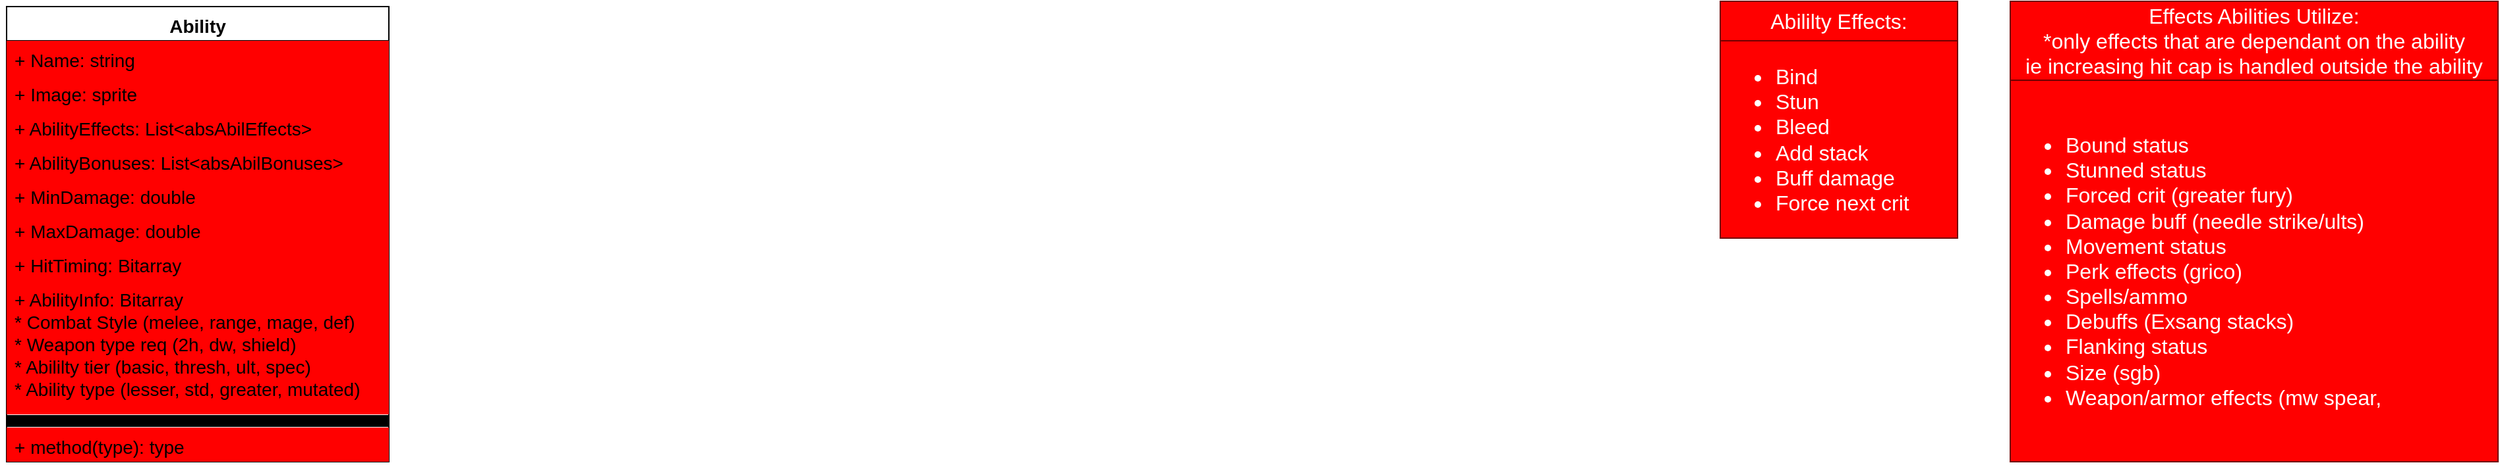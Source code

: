 <mxfile version="20.8.16" type="device" pages="2"><diagram id="1seZpLcRHK3LadV4a5gF" name="Class Diagram for Abilities"><mxGraphModel dx="2924" dy="2305" grid="1" gridSize="10" guides="1" tooltips="1" connect="1" arrows="1" fold="1" page="1" pageScale="1" pageWidth="850" pageHeight="1100" background="none" math="0" shadow="0"><root><mxCell id="0"/><mxCell id="1" parent="0"/><mxCell id="zTUHkSW3soWoZ30ZzdtU-16" value="Ability" style="swimlane;fontStyle=1;align=center;verticalAlign=top;childLayout=stackLayout;horizontal=1;startSize=26;horizontalStack=0;resizeParent=1;resizeParentMax=0;resizeLast=0;collapsible=1;marginBottom=0;labelBackgroundColor=default;backgroundOutline=0;swimlaneLine=1;glass=0;strokeColor=default;strokeWidth=1;fontSize=14;" parent="1" vertex="1"><mxGeometry x="-480" y="-266" width="290" height="346" as="geometry"/></mxCell><mxCell id="zTUHkSW3soWoZ30ZzdtU-31" value="+ Name: string" style="text;strokeColor=none;fillColor=#ff0000;align=left;verticalAlign=top;spacingLeft=4;spacingRight=4;overflow=hidden;rotatable=0;points=[[0,0.5],[1,0.5]];portConstraint=eastwest;fontSize=14;" parent="zTUHkSW3soWoZ30ZzdtU-16" vertex="1"><mxGeometry y="26" width="290" height="26" as="geometry"/></mxCell><mxCell id="zTUHkSW3soWoZ30ZzdtU-30" value="+ Image: sprite" style="text;strokeColor=none;fillColor=#ff0000;align=left;verticalAlign=top;spacingLeft=4;spacingRight=4;overflow=hidden;rotatable=0;points=[[0,0.5],[1,0.5]];portConstraint=eastwest;fontSize=14;" parent="zTUHkSW3soWoZ30ZzdtU-16" vertex="1"><mxGeometry y="52" width="290" height="26" as="geometry"/></mxCell><mxCell id="zTUHkSW3soWoZ30ZzdtU-29" value="+ AbilityEffects: List&lt;absAbilEffects&gt;" style="text;strokeColor=none;fillColor=#ff0000;align=left;verticalAlign=top;spacingLeft=4;spacingRight=4;overflow=hidden;rotatable=0;points=[[0,0.5],[1,0.5]];portConstraint=eastwest;fontSize=14;" parent="zTUHkSW3soWoZ30ZzdtU-16" vertex="1"><mxGeometry y="78" width="290" height="26" as="geometry"/></mxCell><mxCell id="zTUHkSW3soWoZ30ZzdtU-28" value="+ AbilityBonuses: List&lt;absAbilBonuses&gt;" style="text;strokeColor=none;fillColor=#ff0000;align=left;verticalAlign=top;spacingLeft=4;spacingRight=4;overflow=hidden;rotatable=0;points=[[0,0.5],[1,0.5]];portConstraint=eastwest;fontSize=14;" parent="zTUHkSW3soWoZ30ZzdtU-16" vertex="1"><mxGeometry y="104" width="290" height="26" as="geometry"/></mxCell><mxCell id="zTUHkSW3soWoZ30ZzdtU-27" value="+ MinDamage: double" style="text;strokeColor=none;fillColor=#ff0000;align=left;verticalAlign=top;spacingLeft=4;spacingRight=4;overflow=hidden;rotatable=0;points=[[0,0.5],[1,0.5]];portConstraint=eastwest;fontSize=14;" parent="zTUHkSW3soWoZ30ZzdtU-16" vertex="1"><mxGeometry y="130" width="290" height="26" as="geometry"/></mxCell><mxCell id="zTUHkSW3soWoZ30ZzdtU-32" value="+ MaxDamage: double" style="text;strokeColor=none;fillColor=#ff0000;align=left;verticalAlign=top;spacingLeft=4;spacingRight=4;overflow=hidden;rotatable=0;points=[[0,0.5],[1,0.5]];portConstraint=eastwest;fontSize=14;" parent="zTUHkSW3soWoZ30ZzdtU-16" vertex="1"><mxGeometry y="156" width="290" height="26" as="geometry"/></mxCell><mxCell id="zTUHkSW3soWoZ30ZzdtU-26" value="+ HitTiming: Bitarray" style="text;strokeColor=none;fillColor=#ff0000;align=left;verticalAlign=top;spacingLeft=4;spacingRight=4;overflow=hidden;rotatable=0;points=[[0,0.5],[1,0.5]];portConstraint=eastwest;fontSize=14;" parent="zTUHkSW3soWoZ30ZzdtU-16" vertex="1"><mxGeometry y="182" width="290" height="26" as="geometry"/></mxCell><mxCell id="zTUHkSW3soWoZ30ZzdtU-24" value="+ AbilityInfo: Bitarray&#10;* Combat Style (melee, range, mage, def)&#10;* Weapon type req (2h, dw, shield)&#10;* Abililty tier (basic, thresh, ult, spec)&#10;* Ability type (lesser, std, greater, mutated)" style="text;strokeColor=none;fillColor=#ff0000;align=left;verticalAlign=top;spacingLeft=4;spacingRight=4;overflow=hidden;rotatable=0;points=[[0,0.5],[1,0.5]];portConstraint=eastwest;fontSize=14;" parent="zTUHkSW3soWoZ30ZzdtU-16" vertex="1"><mxGeometry y="208" width="290" height="102" as="geometry"/></mxCell><mxCell id="zTUHkSW3soWoZ30ZzdtU-18" value="" style="line;strokeWidth=9;fillColor=#000000;align=left;verticalAlign=middle;spacingTop=-1;spacingLeft=3;spacingRight=3;rotatable=0;labelPosition=right;points=[];portConstraint=eastwest;strokeColor=#000000;shadow=0;gradientColor=none;labelBackgroundColor=default;fontColor=default;fillStyle=auto;fontSize=14;" parent="zTUHkSW3soWoZ30ZzdtU-16" vertex="1"><mxGeometry y="310" width="290" height="10" as="geometry"/></mxCell><mxCell id="zTUHkSW3soWoZ30ZzdtU-19" value="+ method(type): type" style="text;strokeColor=none;fillColor=#ff0000;align=left;verticalAlign=top;spacingLeft=4;spacingRight=4;overflow=hidden;rotatable=0;points=[[0,0.5],[1,0.5]];portConstraint=eastwest;fontSize=14;" parent="zTUHkSW3soWoZ30ZzdtU-16" vertex="1"><mxGeometry y="320" width="290" height="26" as="geometry"/></mxCell><mxCell id="EkNmPgOZdJkQ0faCnVu_-1" value="Abililty Effects:" style="text;html=1;strokeColor=#6F0000;fillColor=#FF0000;align=center;verticalAlign=middle;whiteSpace=wrap;rounded=0;labelBackgroundColor=#ff0000;fontColor=#FFFFFF;fontSize=16;gradientColor=none;" vertex="1" parent="1"><mxGeometry x="820" y="-270" width="180" height="30" as="geometry"/></mxCell><mxCell id="EkNmPgOZdJkQ0faCnVu_-2" value="&lt;ul&gt;&lt;li&gt;Bind&lt;/li&gt;&lt;li&gt;Stun&lt;/li&gt;&lt;li&gt;Bleed&lt;/li&gt;&lt;li&gt;Add stack&lt;/li&gt;&lt;li&gt;Buff damage&lt;/li&gt;&lt;li&gt;Force next crit&lt;/li&gt;&lt;/ul&gt;" style="text;html=1;strokeColor=#6F0000;fillColor=#FF0000;align=left;verticalAlign=middle;whiteSpace=wrap;rounded=0;labelBackgroundColor=#ff0000;fontColor=#FFFFFF;fontSize=16;gradientColor=none;" vertex="1" parent="1"><mxGeometry x="820" y="-240" width="180" height="150" as="geometry"/></mxCell><mxCell id="EkNmPgOZdJkQ0faCnVu_-3" value="Effects Abilities Utilize:&lt;br&gt;*only effects that are dependant on the ability&lt;br&gt;ie increasing hit cap is handled outside the ability" style="text;html=1;strokeColor=#6F0000;fillColor=#FF0000;align=center;verticalAlign=middle;whiteSpace=wrap;rounded=0;labelBackgroundColor=#ff0000;fontColor=#FFFFFF;fontSize=16;gradientColor=none;" vertex="1" parent="1"><mxGeometry x="1040" y="-270" width="370" height="60" as="geometry"/></mxCell><mxCell id="EkNmPgOZdJkQ0faCnVu_-4" value="&lt;ul&gt;&lt;li&gt;Bound status&lt;/li&gt;&lt;li&gt;Stunned status&amp;nbsp;&lt;/li&gt;&lt;li&gt;Forced crit (greater fury)&lt;/li&gt;&lt;li&gt;Damage buff (needle strike/ults)&lt;/li&gt;&lt;li&gt;Movement status&lt;/li&gt;&lt;li&gt;Perk effects (grico)&lt;/li&gt;&lt;li&gt;Spells/ammo&lt;/li&gt;&lt;li&gt;Debuffs (Exsang stacks)&lt;/li&gt;&lt;li&gt;Flanking status&lt;/li&gt;&lt;li&gt;Size (sgb)&lt;/li&gt;&lt;li&gt;Weapon/armor effects (mw spear,&amp;nbsp;&lt;/li&gt;&lt;/ul&gt;" style="text;html=1;strokeColor=#6F0000;fillColor=#FF0000;align=left;verticalAlign=middle;whiteSpace=wrap;rounded=0;labelBackgroundColor=#ff0000;fontColor=#FFFFFF;fontSize=16;gradientColor=none;" vertex="1" parent="1"><mxGeometry x="1040" y="-210" width="370" height="290" as="geometry"/></mxCell></root></mxGraphModel></diagram><diagram id="keL5FGAjD0OE2LJ5o2c3" name="Other Class Diagrams"><mxGraphModel dx="2074" dy="1205" grid="1" gridSize="10" guides="1" tooltips="1" connect="1" arrows="1" fold="1" page="1" pageScale="1" pageWidth="850" pageHeight="1100" math="0" shadow="0"><root><mxCell id="0"/><mxCell id="1" parent="0"/><mxCell id="91eh3gxoGxDO5ZXyWAxO-1" value="Player" style="swimlane;fontStyle=1;align=center;verticalAlign=top;childLayout=stackLayout;horizontal=1;startSize=26;horizontalStack=0;resizeParent=1;resizeParentMax=0;resizeLast=0;collapsible=1;marginBottom=0;labelBackgroundColor=default;backgroundOutline=0;swimlaneLine=1;glass=0;strokeColor=default;strokeWidth=1;" parent="1" vertex="1"><mxGeometry x="1130" y="510" width="190" height="114" as="geometry"/></mxCell><mxCell id="91eh3gxoGxDO5ZXyWAxO-2" value="+ usableAbilities: List&lt;Ability&gt;&#10;" style="text;strokeColor=none;fillColor=#ff0000;align=left;verticalAlign=top;spacingLeft=4;spacingRight=4;overflow=hidden;rotatable=0;points=[[0,0.5],[1,0.5]];portConstraint=eastwest;" parent="91eh3gxoGxDO5ZXyWAxO-1" vertex="1"><mxGeometry y="26" width="190" height="26" as="geometry"/></mxCell><mxCell id="91eh3gxoGxDO5ZXyWAxO-3" value="" style="line;strokeWidth=9;fillColor=#000000;align=left;verticalAlign=middle;spacingTop=-1;spacingLeft=3;spacingRight=3;rotatable=0;labelPosition=right;points=[];portConstraint=eastwest;strokeColor=#000000;shadow=0;gradientColor=none;labelBackgroundColor=default;fontColor=default;fillStyle=auto;" parent="91eh3gxoGxDO5ZXyWAxO-1" vertex="1"><mxGeometry y="52" width="190" height="10" as="geometry"/></mxCell><mxCell id="91eh3gxoGxDO5ZXyWAxO-4" value="+ method(type): type" style="text;strokeColor=none;fillColor=#ff0000;align=left;verticalAlign=top;spacingLeft=4;spacingRight=4;overflow=hidden;rotatable=0;points=[[0,0.5],[1,0.5]];portConstraint=eastwest;" parent="91eh3gxoGxDO5ZXyWAxO-1" vertex="1"><mxGeometry y="62" width="190" height="26" as="geometry"/></mxCell><mxCell id="91eh3gxoGxDO5ZXyWAxO-10" value="+ Attack(Target): AttackResult" style="text;strokeColor=none;fillColor=#ff0000;align=left;verticalAlign=top;spacingLeft=4;spacingRight=4;overflow=hidden;rotatable=0;points=[[0,0.5],[1,0.5]];portConstraint=eastwest;" parent="91eh3gxoGxDO5ZXyWAxO-1" vertex="1"><mxGeometry y="88" width="190" height="26" as="geometry"/></mxCell><mxCell id="91eh3gxoGxDO5ZXyWAxO-11" value="Target" style="swimlane;fontStyle=1;align=center;verticalAlign=top;childLayout=stackLayout;horizontal=1;startSize=26;horizontalStack=0;resizeParent=1;resizeParentMax=0;resizeLast=0;collapsible=1;marginBottom=0;labelBackgroundColor=default;backgroundOutline=0;swimlaneLine=1;glass=0;strokeColor=default;strokeWidth=1;" parent="1" vertex="1"><mxGeometry x="1140" y="720" width="190" height="88" as="geometry"/></mxCell><mxCell id="91eh3gxoGxDO5ZXyWAxO-12" value="+ field: type" style="text;strokeColor=none;fillColor=#ff0000;align=left;verticalAlign=top;spacingLeft=4;spacingRight=4;overflow=hidden;rotatable=0;points=[[0,0.5],[1,0.5]];portConstraint=eastwest;" parent="91eh3gxoGxDO5ZXyWAxO-11" vertex="1"><mxGeometry y="26" width="190" height="26" as="geometry"/></mxCell><mxCell id="91eh3gxoGxDO5ZXyWAxO-13" value="" style="line;strokeWidth=9;fillColor=#000000;align=left;verticalAlign=middle;spacingTop=-1;spacingLeft=3;spacingRight=3;rotatable=0;labelPosition=right;points=[];portConstraint=eastwest;strokeColor=#000000;shadow=0;gradientColor=none;labelBackgroundColor=default;fontColor=default;fillStyle=auto;" parent="91eh3gxoGxDO5ZXyWAxO-11" vertex="1"><mxGeometry y="52" width="190" height="10" as="geometry"/></mxCell><mxCell id="91eh3gxoGxDO5ZXyWAxO-14" value="+ method(type): type" style="text;strokeColor=none;fillColor=#ff0000;align=left;verticalAlign=top;spacingLeft=4;spacingRight=4;overflow=hidden;rotatable=0;points=[[0,0.5],[1,0.5]];portConstraint=eastwest;" parent="91eh3gxoGxDO5ZXyWAxO-11" vertex="1"><mxGeometry y="62" width="190" height="26" as="geometry"/></mxCell><mxCell id="91eh3gxoGxDO5ZXyWAxO-15" value="AttackResult" style="swimlane;fontStyle=1;align=center;verticalAlign=top;childLayout=stackLayout;horizontal=1;startSize=26;horizontalStack=0;resizeParent=1;resizeParentMax=0;resizeLast=0;collapsible=1;marginBottom=0;labelBackgroundColor=default;backgroundOutline=0;swimlaneLine=1;glass=0;strokeColor=default;strokeWidth=1;" parent="1" vertex="1"><mxGeometry x="890" y="500" width="160" height="114" as="geometry"/></mxCell><mxCell id="91eh3gxoGxDO5ZXyWAxO-16" value="+ minDamage: int" style="text;strokeColor=none;fillColor=#ff0000;align=left;verticalAlign=top;spacingLeft=4;spacingRight=4;overflow=hidden;rotatable=0;points=[[0,0.5],[1,0.5]];portConstraint=eastwest;" parent="91eh3gxoGxDO5ZXyWAxO-15" vertex="1"><mxGeometry y="26" width="160" height="26" as="geometry"/></mxCell><mxCell id="91eh3gxoGxDO5ZXyWAxO-19" value="+ maxDamage: int" style="text;strokeColor=none;fillColor=#ff0000;align=left;verticalAlign=top;spacingLeft=4;spacingRight=4;overflow=hidden;rotatable=0;points=[[0,0.5],[1,0.5]];portConstraint=eastwest;" parent="91eh3gxoGxDO5ZXyWAxO-15" vertex="1"><mxGeometry y="52" width="160" height="26" as="geometry"/></mxCell><mxCell id="91eh3gxoGxDO5ZXyWAxO-17" value="" style="line;strokeWidth=9;fillColor=#000000;align=left;verticalAlign=middle;spacingTop=-1;spacingLeft=3;spacingRight=3;rotatable=0;labelPosition=right;points=[];portConstraint=eastwest;strokeColor=#000000;shadow=0;gradientColor=none;labelBackgroundColor=default;fontColor=default;fillStyle=auto;" parent="91eh3gxoGxDO5ZXyWAxO-15" vertex="1"><mxGeometry y="78" width="160" height="10" as="geometry"/></mxCell><mxCell id="91eh3gxoGxDO5ZXyWAxO-18" value="+ method(type): type" style="text;strokeColor=none;fillColor=#ff0000;align=left;verticalAlign=top;spacingLeft=4;spacingRight=4;overflow=hidden;rotatable=0;points=[[0,0.5],[1,0.5]];portConstraint=eastwest;" parent="91eh3gxoGxDO5ZXyWAxO-15" vertex="1"><mxGeometry y="88" width="160" height="26" as="geometry"/></mxCell><mxCell id="91eh3gxoGxDO5ZXyWAxO-20" value="AbilityMap" style="swimlane;fontStyle=1;align=center;verticalAlign=top;childLayout=stackLayout;horizontal=1;startSize=26;horizontalStack=0;resizeParent=1;resizeParentMax=0;resizeLast=0;collapsible=1;marginBottom=0;labelBackgroundColor=default;backgroundOutline=0;swimlaneLine=1;glass=0;strokeColor=default;strokeWidth=1;" parent="1" vertex="1"><mxGeometry x="550" y="50" width="180" height="88" as="geometry"/></mxCell><mxCell id="91eh3gxoGxDO5ZXyWAxO-21" value="" style="text;strokeColor=none;fillColor=#ff0000;align=left;verticalAlign=top;spacingLeft=4;spacingRight=4;overflow=hidden;rotatable=0;points=[[0,0.5],[1,0.5]];portConstraint=eastwest;" parent="91eh3gxoGxDO5ZXyWAxO-20" vertex="1"><mxGeometry y="26" width="180" height="26" as="geometry"/></mxCell><mxCell id="91eh3gxoGxDO5ZXyWAxO-22" value="" style="line;strokeWidth=9;fillColor=#000000;align=left;verticalAlign=middle;spacingTop=-1;spacingLeft=3;spacingRight=3;rotatable=0;labelPosition=right;points=[];portConstraint=eastwest;strokeColor=#000000;shadow=0;gradientColor=none;labelBackgroundColor=default;fontColor=default;fillStyle=auto;" parent="91eh3gxoGxDO5ZXyWAxO-20" vertex="1"><mxGeometry y="52" width="180" height="10" as="geometry"/></mxCell><mxCell id="91eh3gxoGxDO5ZXyWAxO-23" value="+ async LoadAsync(): void" style="text;strokeColor=none;fillColor=#ff0000;align=left;verticalAlign=top;spacingLeft=4;spacingRight=4;overflow=hidden;rotatable=0;points=[[0,0.5],[1,0.5]];portConstraint=eastwest;" parent="91eh3gxoGxDO5ZXyWAxO-20" vertex="1"><mxGeometry y="62" width="180" height="26" as="geometry"/></mxCell><mxCell id="91eh3gxoGxDO5ZXyWAxO-24" value="AbilityBuilder" style="swimlane;fontStyle=1;align=center;verticalAlign=top;childLayout=stackLayout;horizontal=1;startSize=26;horizontalStack=0;resizeParent=1;resizeParentMax=0;resizeLast=0;collapsible=1;marginBottom=0;labelBackgroundColor=default;backgroundOutline=0;swimlaneLine=1;glass=0;strokeColor=default;strokeWidth=1;" parent="1" vertex="1"><mxGeometry x="140" y="550" width="200" height="88" as="geometry"/></mxCell><mxCell id="91eh3gxoGxDO5ZXyWAxO-25" value="" style="text;strokeColor=none;fillColor=#ff0000;align=left;verticalAlign=top;spacingLeft=4;spacingRight=4;overflow=hidden;rotatable=0;points=[[0,0.5],[1,0.5]];portConstraint=eastwest;" parent="91eh3gxoGxDO5ZXyWAxO-24" vertex="1"><mxGeometry y="26" width="200" height="26" as="geometry"/></mxCell><mxCell id="91eh3gxoGxDO5ZXyWAxO-26" value="" style="line;strokeWidth=9;fillColor=#000000;align=left;verticalAlign=middle;spacingTop=-1;spacingLeft=3;spacingRight=3;rotatable=0;labelPosition=right;points=[];portConstraint=eastwest;strokeColor=#000000;shadow=0;gradientColor=none;labelBackgroundColor=default;fontColor=default;fillStyle=auto;" parent="91eh3gxoGxDO5ZXyWAxO-24" vertex="1"><mxGeometry y="52" width="200" height="10" as="geometry"/></mxCell><mxCell id="91eh3gxoGxDO5ZXyWAxO-27" value="+ Build(JObject abilitlyJson): Ability" style="text;strokeColor=none;fillColor=#ff0000;align=left;verticalAlign=top;spacingLeft=4;spacingRight=4;overflow=hidden;rotatable=0;points=[[0,0.5],[1,0.5]];portConstraint=eastwest;" parent="91eh3gxoGxDO5ZXyWAxO-24" vertex="1"><mxGeometry y="62" width="200" height="26" as="geometry"/></mxCell><mxCell id="U6Mw1JKJl_pk2gn5WS0f-1" value="AbilityTab" style="swimlane;fontStyle=1;align=center;verticalAlign=top;childLayout=stackLayout;horizontal=1;startSize=26;horizontalStack=0;resizeParent=1;resizeParentMax=0;resizeLast=0;collapsible=1;marginBottom=0;labelBackgroundColor=default;backgroundOutline=0;swimlaneLine=1;glass=0;strokeColor=default;strokeWidth=1;" parent="1" vertex="1"><mxGeometry x="1290" y="80" width="225" height="88" as="geometry"/></mxCell><mxCell id="U6Mw1JKJl_pk2gn5WS0f-5" value="+ uiNames: uiType" style="text;strokeColor=none;fillColor=#ff0000;align=left;verticalAlign=top;spacingLeft=4;spacingRight=4;overflow=hidden;rotatable=0;points=[[0,0.5],[1,0.5]];portConstraint=eastwest;" parent="U6Mw1JKJl_pk2gn5WS0f-1" vertex="1"><mxGeometry y="26" width="225" height="26" as="geometry"/></mxCell><mxCell id="U6Mw1JKJl_pk2gn5WS0f-3" value="" style="line;strokeWidth=9;fillColor=#000000;align=left;verticalAlign=middle;spacingTop=-1;spacingLeft=3;spacingRight=3;rotatable=0;labelPosition=right;points=[];portConstraint=eastwest;strokeColor=#000000;shadow=0;gradientColor=none;labelBackgroundColor=default;fontColor=default;fillStyle=auto;" parent="U6Mw1JKJl_pk2gn5WS0f-1" vertex="1"><mxGeometry y="52" width="225" height="10" as="geometry"/></mxCell><mxCell id="U6Mw1JKJl_pk2gn5WS0f-4" value="+ GetAttackSettings(): AttackSettings" style="text;strokeColor=none;fillColor=#ff0000;align=left;verticalAlign=top;spacingLeft=4;spacingRight=4;overflow=hidden;rotatable=0;points=[[0,0.5],[1,0.5]];portConstraint=eastwest;" parent="U6Mw1JKJl_pk2gn5WS0f-1" vertex="1"><mxGeometry y="62" width="225" height="26" as="geometry"/></mxCell><mxCell id="mMtfrndQUEyKnub8k1RS-2" value="AppModel" style="swimlane;fontStyle=1;align=center;verticalAlign=top;childLayout=stackLayout;horizontal=1;startSize=26;horizontalStack=0;resizeParent=1;resizeParentMax=0;resizeLast=0;collapsible=1;marginBottom=0;labelBackgroundColor=default;backgroundOutline=0;swimlaneLine=1;glass=0;strokeColor=default;strokeWidth=1;" vertex="1" parent="1"><mxGeometry x="110" y="50" width="260" height="88" as="geometry"/></mxCell><mxCell id="mMtfrndQUEyKnub8k1RS-3" value="+ abilities: AbilityMap" style="text;strokeColor=none;fillColor=#ff0000;align=left;verticalAlign=top;spacingLeft=4;spacingRight=4;overflow=hidden;rotatable=0;points=[[0,0.5],[1,0.5]];portConstraint=eastwest;" vertex="1" parent="mMtfrndQUEyKnub8k1RS-2"><mxGeometry y="26" width="260" height="26" as="geometry"/></mxCell><mxCell id="mMtfrndQUEyKnub8k1RS-4" value="" style="line;strokeWidth=9;fillColor=#000000;align=left;verticalAlign=middle;spacingTop=-1;spacingLeft=3;spacingRight=3;rotatable=0;labelPosition=right;points=[];portConstraint=eastwest;strokeColor=#000000;shadow=0;gradientColor=none;labelBackgroundColor=default;fontColor=default;fillStyle=auto;" vertex="1" parent="mMtfrndQUEyKnub8k1RS-2"><mxGeometry y="52" width="260" height="10" as="geometry"/></mxCell><mxCell id="mMtfrndQUEyKnub8k1RS-5" value="+ Setup(string rsVersion): async Task&lt;string&gt;" style="text;strokeColor=none;fillColor=#ff0000;align=left;verticalAlign=top;spacingLeft=4;spacingRight=4;overflow=hidden;rotatable=0;points=[[0,0.5],[1,0.5]];portConstraint=eastwest;" vertex="1" parent="mMtfrndQUEyKnub8k1RS-2"><mxGeometry y="62" width="260" height="26" as="geometry"/></mxCell><mxCell id="mMtfrndQUEyKnub8k1RS-9" value="&amp;lt;&amp;lt;instantiates&amp;gt;&amp;gt;" style="endArrow=diamondThin;endFill=1;endSize=24;html=1;rounded=0;entryX=1;entryY=0.5;entryDx=0;entryDy=0;exitX=0;exitY=0.5;exitDx=0;exitDy=0;" edge="1" parent="1" source="91eh3gxoGxDO5ZXyWAxO-21" target="mMtfrndQUEyKnub8k1RS-3"><mxGeometry width="160" relative="1" as="geometry"><mxPoint x="770" y="610" as="sourcePoint"/><mxPoint x="930" y="610" as="targetPoint"/></mxGeometry></mxCell></root></mxGraphModel></diagram></mxfile>